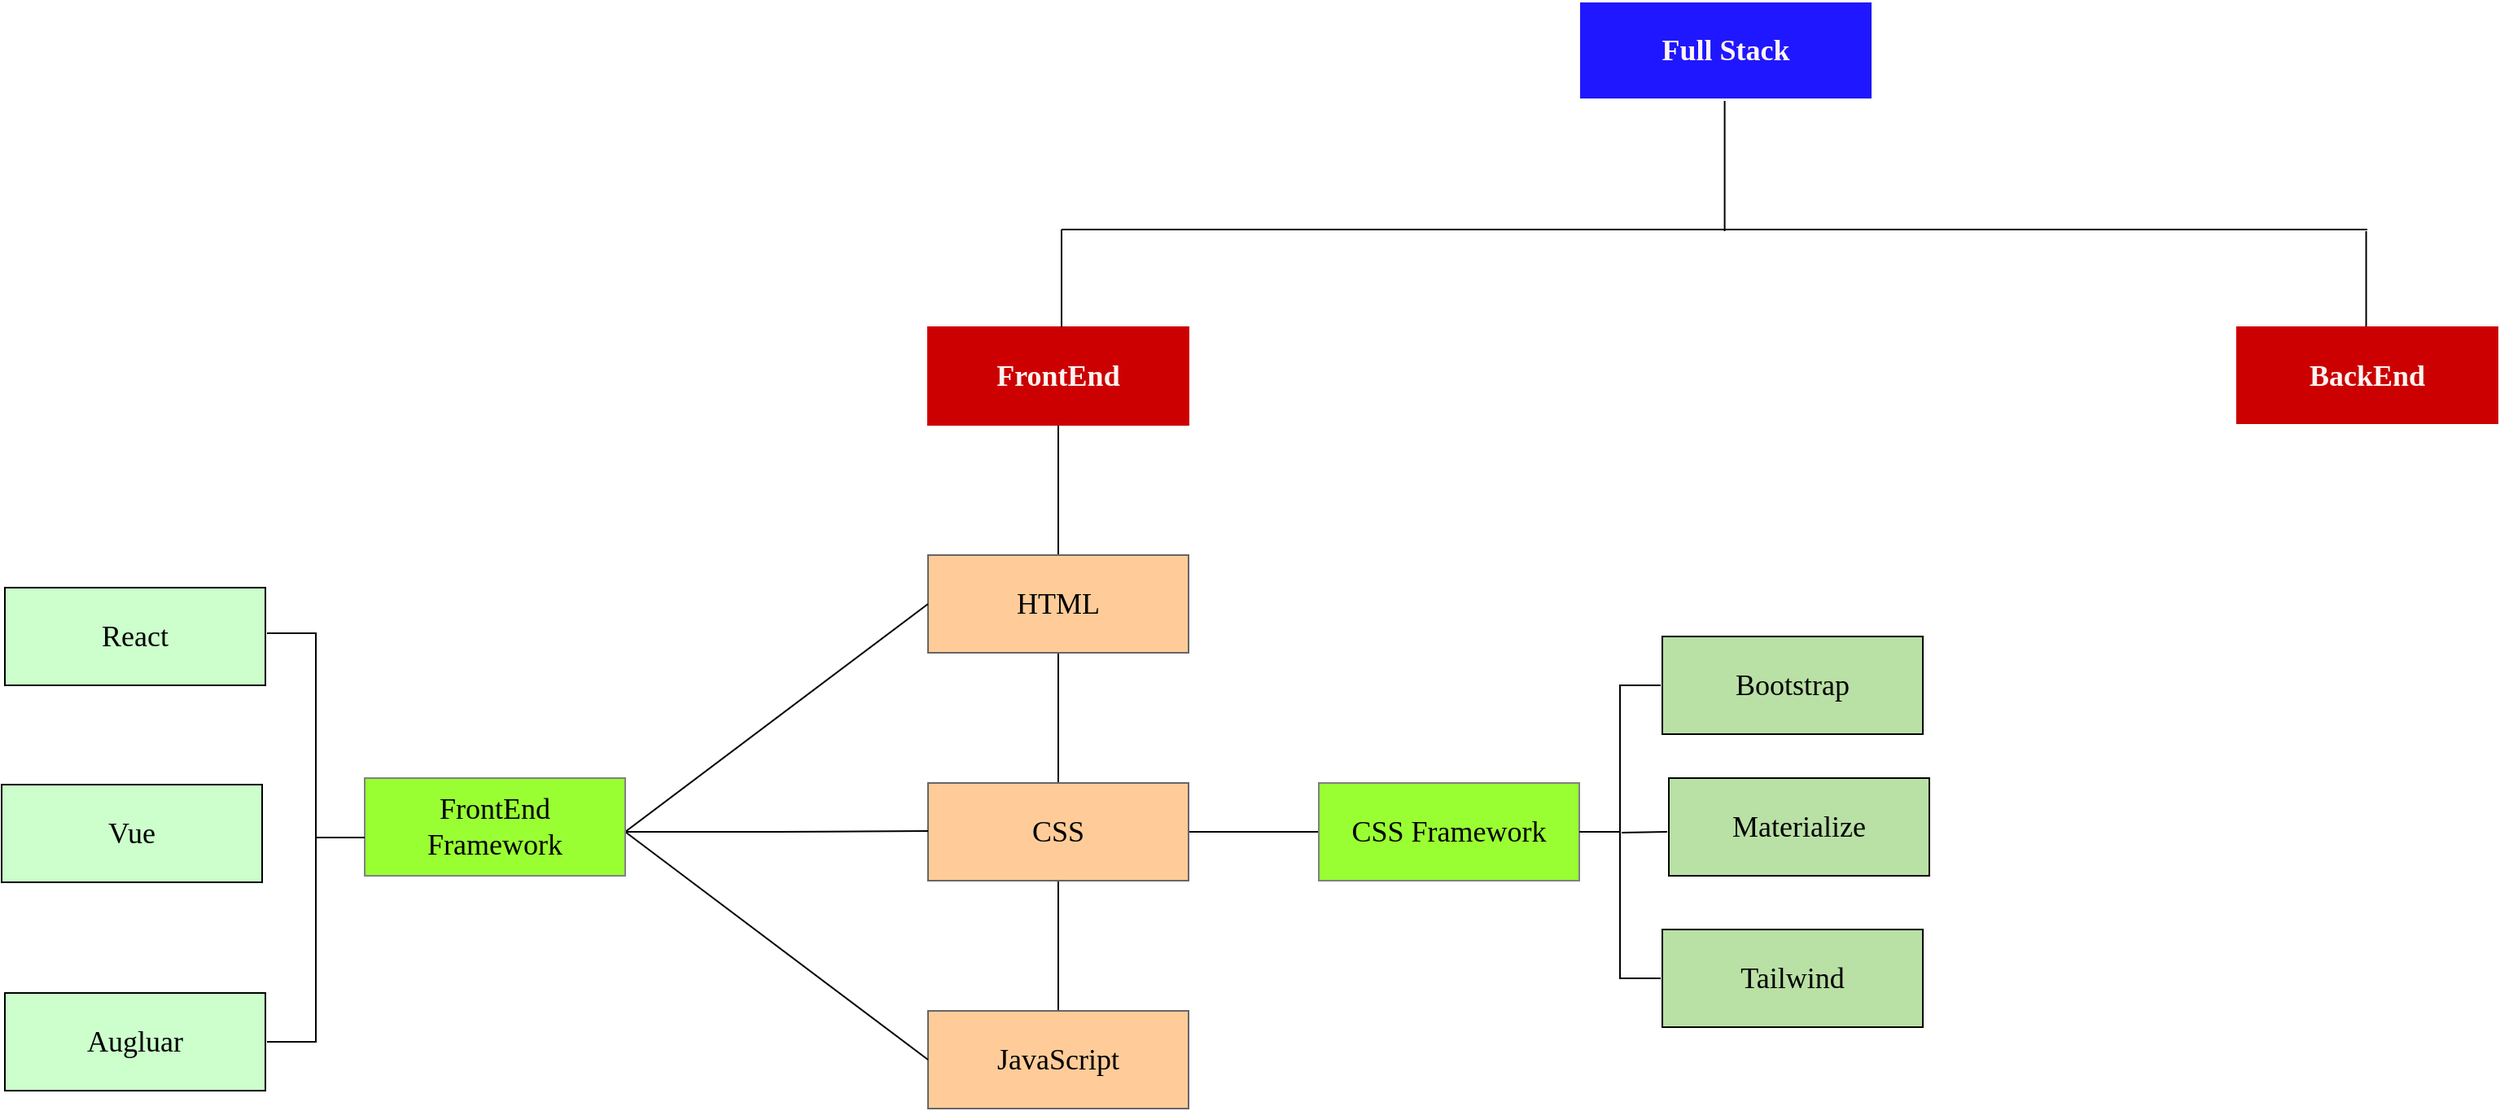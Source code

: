<mxfile version="20.2.5" type="device"><diagram id="aKjk7XANK81VvIUcn2bu" name="페이지-1"><mxGraphModel dx="2858" dy="1134" grid="1" gridSize="10" guides="1" tooltips="1" connect="1" arrows="1" fold="1" page="1" pageScale="1" pageWidth="827" pageHeight="1169" math="0" shadow="0"><root><mxCell id="0"/><mxCell id="1" parent="0"/><mxCell id="5PSv23S-yrqf3vLl2GC1-1" value="&lt;font color=&quot;#fff4f2&quot; face=&quot;Comic Sans MS&quot; style=&quot;font-size: 18px;&quot;&gt;&lt;b&gt;Full Stack&lt;/b&gt;&lt;/font&gt;" style="rounded=0;whiteSpace=wrap;html=1;fillColor=#1F17FF;strokeColor=#FFFBED;" parent="1" vertex="1"><mxGeometry x="586" y="120" width="180" height="60" as="geometry"/></mxCell><mxCell id="H3toi9bzBC9ThunJ7f-J-1" value="" style="endArrow=none;html=1;rounded=0;fontFamily=Comic Sans MS;fontSize=18;" edge="1" parent="1"><mxGeometry width="50" height="50" relative="1" as="geometry"><mxPoint x="675.29" y="261" as="sourcePoint"/><mxPoint x="675.29" y="181" as="targetPoint"/></mxGeometry></mxCell><mxCell id="H3toi9bzBC9ThunJ7f-J-10" value="" style="edgeStyle=orthogonalEdgeStyle;rounded=0;orthogonalLoop=1;jettySize=auto;html=1;fontFamily=Comic Sans MS;fontSize=18;endArrow=none;endFill=0;" edge="1" parent="1" source="H3toi9bzBC9ThunJ7f-J-2" target="H3toi9bzBC9ThunJ7f-J-9"><mxGeometry relative="1" as="geometry"/></mxCell><mxCell id="H3toi9bzBC9ThunJ7f-J-2" value="&lt;b&gt;&lt;font color=&quot;#fff4f2&quot;&gt;FrontEnd&lt;/font&gt;&lt;/b&gt;" style="rounded=0;whiteSpace=wrap;html=1;fontFamily=Comic Sans MS;fontSize=18;strokeColor=#CC0000;fillColor=#CC0000;" vertex="1" parent="1"><mxGeometry x="186" y="320" width="160" height="60" as="geometry"/></mxCell><mxCell id="H3toi9bzBC9ThunJ7f-J-4" value="" style="endArrow=none;html=1;rounded=0;fontFamily=Comic Sans MS;fontSize=18;" edge="1" parent="1"><mxGeometry width="50" height="50" relative="1" as="geometry"><mxPoint x="268" y="260" as="sourcePoint"/><mxPoint x="1070" y="260" as="targetPoint"/></mxGeometry></mxCell><mxCell id="H3toi9bzBC9ThunJ7f-J-5" value="" style="endArrow=none;html=1;rounded=0;fontFamily=Comic Sans MS;fontSize=18;" edge="1" parent="1"><mxGeometry width="50" height="50" relative="1" as="geometry"><mxPoint x="268" y="320" as="sourcePoint"/><mxPoint x="268" y="260" as="targetPoint"/></mxGeometry></mxCell><mxCell id="H3toi9bzBC9ThunJ7f-J-6" value="" style="endArrow=none;html=1;rounded=0;fontFamily=Comic Sans MS;fontSize=18;" edge="1" parent="1"><mxGeometry width="50" height="50" relative="1" as="geometry"><mxPoint x="1069.29" y="321" as="sourcePoint"/><mxPoint x="1069.29" y="261" as="targetPoint"/></mxGeometry></mxCell><mxCell id="H3toi9bzBC9ThunJ7f-J-7" value="&lt;b&gt;&lt;font color=&quot;#fff4f2&quot;&gt;BackEnd&lt;/font&gt;&lt;/b&gt;" style="rounded=0;whiteSpace=wrap;html=1;fontFamily=Comic Sans MS;fontSize=18;fillColor=#CC0000;strokeColor=#CC0000;" vertex="1" parent="1"><mxGeometry x="990" y="320" width="160" height="59" as="geometry"/></mxCell><mxCell id="H3toi9bzBC9ThunJ7f-J-12" value="" style="edgeStyle=orthogonalEdgeStyle;rounded=0;orthogonalLoop=1;jettySize=auto;html=1;fontFamily=Comic Sans MS;fontSize=18;endArrow=none;endFill=0;" edge="1" parent="1" source="H3toi9bzBC9ThunJ7f-J-9" target="H3toi9bzBC9ThunJ7f-J-11"><mxGeometry relative="1" as="geometry"/></mxCell><mxCell id="H3toi9bzBC9ThunJ7f-J-9" value="HTML" style="rounded=0;whiteSpace=wrap;html=1;fontFamily=Comic Sans MS;fontSize=18;fillColor=#FFCC99;strokeColor=#666666;" vertex="1" parent="1"><mxGeometry x="186" y="460" width="160" height="60" as="geometry"/></mxCell><mxCell id="H3toi9bzBC9ThunJ7f-J-14" value="" style="edgeStyle=orthogonalEdgeStyle;rounded=0;orthogonalLoop=1;jettySize=auto;html=1;fontFamily=Comic Sans MS;fontSize=18;endArrow=none;endFill=0;" edge="1" parent="1" source="H3toi9bzBC9ThunJ7f-J-11" target="H3toi9bzBC9ThunJ7f-J-13"><mxGeometry relative="1" as="geometry"/></mxCell><mxCell id="H3toi9bzBC9ThunJ7f-J-16" value="" style="edgeStyle=orthogonalEdgeStyle;rounded=0;orthogonalLoop=1;jettySize=auto;html=1;fontFamily=Comic Sans MS;fontSize=18;endArrow=none;endFill=0;" edge="1" parent="1" source="H3toi9bzBC9ThunJ7f-J-11" target="H3toi9bzBC9ThunJ7f-J-15"><mxGeometry relative="1" as="geometry"/></mxCell><mxCell id="H3toi9bzBC9ThunJ7f-J-11" value="CSS" style="rounded=0;whiteSpace=wrap;html=1;fontFamily=Comic Sans MS;fontSize=18;fillColor=#FFCC99;strokeColor=#666666;" vertex="1" parent="1"><mxGeometry x="186" y="600" width="160" height="60" as="geometry"/></mxCell><mxCell id="H3toi9bzBC9ThunJ7f-J-13" value="JavaScript" style="rounded=0;whiteSpace=wrap;html=1;fontFamily=Comic Sans MS;fontSize=18;fillColor=#FFCC99;strokeColor=#666666;" vertex="1" parent="1"><mxGeometry x="186" y="740" width="160" height="60" as="geometry"/></mxCell><mxCell id="H3toi9bzBC9ThunJ7f-J-15" value="CSS Framework" style="rounded=0;whiteSpace=wrap;html=1;fontFamily=Comic Sans MS;fontSize=18;strokeColor=#808080;fillColor=#99FF33;" vertex="1" parent="1"><mxGeometry x="426" y="600" width="160" height="60" as="geometry"/></mxCell><mxCell id="H3toi9bzBC9ThunJ7f-J-17" value="Bootstrap" style="rounded=0;whiteSpace=wrap;html=1;fontFamily=Comic Sans MS;fontSize=18;fillColor=#B9E0A5;" vertex="1" parent="1"><mxGeometry x="637" y="510" width="160" height="60" as="geometry"/></mxCell><mxCell id="H3toi9bzBC9ThunJ7f-J-23" value="Tailwind" style="rounded=0;whiteSpace=wrap;html=1;fontFamily=Comic Sans MS;fontSize=18;fillColor=#B9E0A5;" vertex="1" parent="1"><mxGeometry x="637" y="690" width="160" height="60" as="geometry"/></mxCell><mxCell id="H3toi9bzBC9ThunJ7f-J-25" value="" style="strokeWidth=1;html=1;shape=mxgraph.flowchart.annotation_2;align=left;labelPosition=right;pointerEvents=1;fontFamily=Comic Sans MS;fontSize=18;" vertex="1" parent="1"><mxGeometry x="586" y="540" width="50" height="180" as="geometry"/></mxCell><mxCell id="H3toi9bzBC9ThunJ7f-J-27" value="" style="endArrow=none;html=1;rounded=0;fontFamily=Comic Sans MS;fontSize=18;" edge="1" parent="1"><mxGeometry width="50" height="50" relative="1" as="geometry"><mxPoint x="612" y="630.5" as="sourcePoint"/><mxPoint x="640" y="630" as="targetPoint"/></mxGeometry></mxCell><mxCell id="H3toi9bzBC9ThunJ7f-J-28" style="edgeStyle=orthogonalEdgeStyle;rounded=0;orthogonalLoop=1;jettySize=auto;html=1;exitX=0.5;exitY=1;exitDx=0;exitDy=0;fontFamily=Comic Sans MS;fontSize=18;endArrow=none;endFill=0;" edge="1" parent="1" source="H3toi9bzBC9ThunJ7f-J-17" target="H3toi9bzBC9ThunJ7f-J-17"><mxGeometry relative="1" as="geometry"/></mxCell><mxCell id="H3toi9bzBC9ThunJ7f-J-29" value="Materialize" style="rounded=0;whiteSpace=wrap;html=1;fontFamily=Comic Sans MS;fontSize=18;fillColor=#B9E0A5;" vertex="1" parent="1"><mxGeometry x="641" y="597" width="160" height="60" as="geometry"/></mxCell><mxCell id="H3toi9bzBC9ThunJ7f-J-31" value="" style="edgeStyle=orthogonalEdgeStyle;rounded=0;orthogonalLoop=1;jettySize=auto;html=1;fontFamily=Comic Sans MS;fontSize=18;endArrow=none;endFill=0;" edge="1" parent="1"><mxGeometry relative="1" as="geometry"><mxPoint y="630" as="sourcePoint"/><mxPoint x="186" y="629.5" as="targetPoint"/><Array as="points"><mxPoint x="93" y="630"/></Array></mxGeometry></mxCell><mxCell id="H3toi9bzBC9ThunJ7f-J-34" value="" style="endArrow=none;html=1;rounded=0;fontFamily=Comic Sans MS;fontSize=18;entryX=0;entryY=0.5;entryDx=0;entryDy=0;" edge="1" parent="1" target="H3toi9bzBC9ThunJ7f-J-9"><mxGeometry width="50" height="50" relative="1" as="geometry"><mxPoint y="630" as="sourcePoint"/><mxPoint x="160" y="510" as="targetPoint"/></mxGeometry></mxCell><mxCell id="H3toi9bzBC9ThunJ7f-J-35" value="" style="endArrow=none;html=1;rounded=0;fontFamily=Comic Sans MS;fontSize=18;entryX=0;entryY=0.5;entryDx=0;entryDy=0;" edge="1" parent="1" target="H3toi9bzBC9ThunJ7f-J-13"><mxGeometry width="50" height="50" relative="1" as="geometry"><mxPoint y="630" as="sourcePoint"/><mxPoint x="180" y="770" as="targetPoint"/></mxGeometry></mxCell><mxCell id="H3toi9bzBC9ThunJ7f-J-36" value="FrontEnd&lt;br&gt;Framework" style="rounded=0;whiteSpace=wrap;html=1;fontFamily=Comic Sans MS;fontSize=18;fillColor=#99FF33;strokeColor=#808080;" vertex="1" parent="1"><mxGeometry x="-160" y="597" width="160" height="60" as="geometry"/></mxCell><mxCell id="H3toi9bzBC9ThunJ7f-J-37" value="React" style="rounded=0;whiteSpace=wrap;html=1;fontFamily=Comic Sans MS;fontSize=18;fillColor=#CCFFCC;" vertex="1" parent="1"><mxGeometry x="-381" y="480" width="160" height="60" as="geometry"/></mxCell><mxCell id="H3toi9bzBC9ThunJ7f-J-38" value="Vue" style="rounded=0;whiteSpace=wrap;html=1;fontFamily=Comic Sans MS;fontSize=18;fillColor=#CCFFCC;" vertex="1" parent="1"><mxGeometry x="-383" y="601" width="160" height="60" as="geometry"/></mxCell><mxCell id="H3toi9bzBC9ThunJ7f-J-39" value="Augluar" style="rounded=0;whiteSpace=wrap;html=1;fontFamily=Comic Sans MS;fontSize=18;fillColor=#CCFFCC;" vertex="1" parent="1"><mxGeometry x="-381" y="729" width="160" height="60" as="geometry"/></mxCell><mxCell id="H3toi9bzBC9ThunJ7f-J-42" value="" style="strokeWidth=1;html=1;shape=mxgraph.flowchart.annotation_2;align=left;labelPosition=right;pointerEvents=1;fontFamily=Comic Sans MS;fontSize=18;rotation=-180;" vertex="1" parent="1"><mxGeometry x="-220" y="508" width="60" height="251" as="geometry"/></mxCell></root></mxGraphModel></diagram></mxfile>